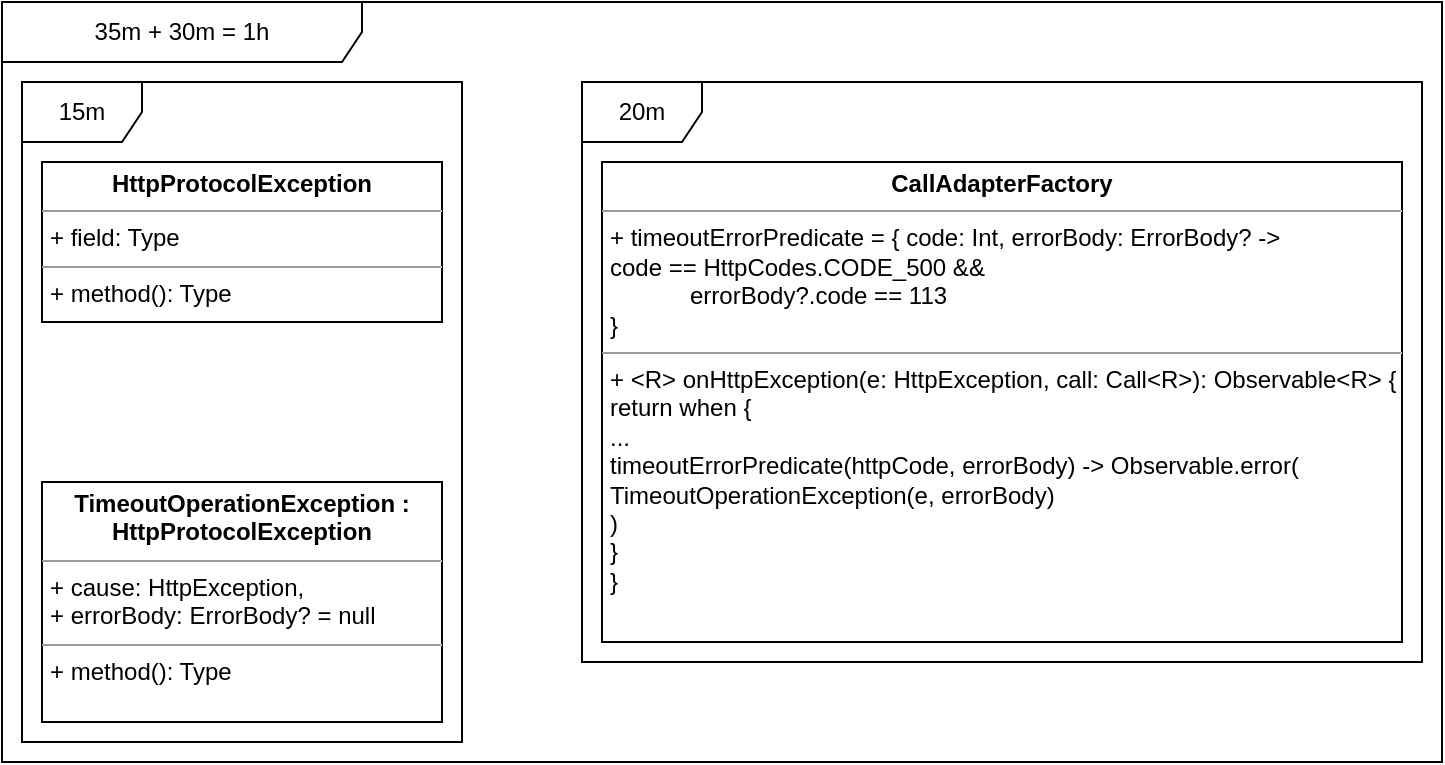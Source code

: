 <mxfile version="20.0.4" type="github">
  <diagram id="lNRKU847BdrLor7_vFtG" name="Page-1">
    <mxGraphModel dx="1183" dy="750" grid="1" gridSize="10" guides="1" tooltips="1" connect="1" arrows="1" fold="1" page="1" pageScale="1" pageWidth="827" pageHeight="1169" math="0" shadow="0">
      <root>
        <mxCell id="0" />
        <mxCell id="1" parent="0" />
        <mxCell id="KZhucVSLcrLX6EzS0dm_-1" value="&lt;p style=&quot;margin:0px;margin-top:4px;text-align:center;&quot;&gt;&lt;b&gt;HttpProtocolException&lt;/b&gt;&lt;/p&gt;&lt;hr size=&quot;1&quot;&gt;&lt;p style=&quot;margin:0px;margin-left:4px;&quot;&gt;+ field: Type&lt;/p&gt;&lt;hr size=&quot;1&quot;&gt;&lt;p style=&quot;margin:0px;margin-left:4px;&quot;&gt;+ method(): Type&lt;/p&gt;" style="verticalAlign=top;align=left;overflow=fill;fontSize=12;fontFamily=Helvetica;html=1;" vertex="1" parent="1">
          <mxGeometry x="120" y="120" width="200" height="80" as="geometry" />
        </mxCell>
        <mxCell id="KZhucVSLcrLX6EzS0dm_-2" value="&lt;p style=&quot;margin:0px;margin-top:4px;text-align:center;&quot;&gt;&lt;b&gt;TimeoutOperationException :&lt;br&gt;HttpProtocolException&lt;/b&gt;&lt;br&gt;&lt;/p&gt;&lt;hr size=&quot;1&quot;&gt;&lt;p style=&quot;margin:0px;margin-left:4px;&quot;&gt;+ cause: HttpException,&lt;br&gt;+ errorBody: ErrorBody? = null&lt;/p&gt;&lt;hr size=&quot;1&quot;&gt;&lt;p style=&quot;margin:0px;margin-left:4px;&quot;&gt;+ method(): Type&lt;/p&gt;" style="verticalAlign=top;align=left;overflow=fill;fontSize=12;fontFamily=Helvetica;html=1;" vertex="1" parent="1">
          <mxGeometry x="120" y="280" width="200" height="120" as="geometry" />
        </mxCell>
        <mxCell id="KZhucVSLcrLX6EzS0dm_-3" value="&lt;p style=&quot;margin:0px;margin-top:4px;text-align:center;&quot;&gt;&lt;b&gt;CallAdapterFactory&lt;/b&gt;&lt;/p&gt;&lt;hr size=&quot;1&quot;&gt;&lt;p style=&quot;margin:0px;margin-left:4px;&quot;&gt;+ timeoutErrorPredicate = { code: Int, errorBody: ErrorBody? -&amp;gt;&lt;/p&gt;&lt;p style=&quot;margin:0px;margin-left:4px;&quot;&gt;code == HttpCodes.CODE_500 &amp;amp;&amp;amp;&lt;br&gt;&amp;nbsp;&amp;nbsp;&amp;nbsp;&amp;nbsp;&amp;nbsp;&amp;nbsp;&amp;nbsp;&amp;nbsp;&amp;nbsp;&amp;nbsp;&amp;nbsp; errorBody?.code == 113&lt;br&gt;&lt;/p&gt;&lt;p style=&quot;margin:0px;margin-left:4px;&quot;&gt;}&lt;br&gt;&lt;/p&gt;&lt;hr size=&quot;1&quot;&gt;&lt;p style=&quot;margin:0px;margin-left:4px;&quot;&gt;+ &amp;lt;R&amp;gt; onHttpException(e: HttpException, call: Call&amp;lt;R&amp;gt;): Observable&amp;lt;R&amp;gt; {&lt;/p&gt;&lt;p style=&quot;margin:0px;margin-left:4px;&quot;&gt;return when {&lt;/p&gt;&lt;p style=&quot;margin:0px;margin-left:4px;&quot;&gt;...&lt;/p&gt;&lt;p style=&quot;margin:0px;margin-left:4px;&quot;&gt;timeoutErrorPredicate(httpCode, errorBody) -&amp;gt; Observable.error(&lt;/p&gt;&lt;p style=&quot;margin:0px;margin-left:4px;&quot;&gt;TimeoutOperationException(e, errorBody)&lt;br&gt;&lt;/p&gt;&lt;p style=&quot;margin:0px;margin-left:4px;&quot;&gt;)&lt;br&gt;&lt;/p&gt;&lt;p style=&quot;margin:0px;margin-left:4px;&quot;&gt;}&lt;br&gt;&lt;/p&gt;&lt;p style=&quot;margin:0px;margin-left:4px;&quot;&gt;}&lt;br&gt;&lt;/p&gt;" style="verticalAlign=top;align=left;overflow=fill;fontSize=12;fontFamily=Helvetica;html=1;" vertex="1" parent="1">
          <mxGeometry x="400" y="120" width="400" height="240" as="geometry" />
        </mxCell>
        <mxCell id="KZhucVSLcrLX6EzS0dm_-4" value="15m" style="shape=umlFrame;whiteSpace=wrap;html=1;" vertex="1" parent="1">
          <mxGeometry x="110" y="80" width="220" height="330" as="geometry" />
        </mxCell>
        <mxCell id="KZhucVSLcrLX6EzS0dm_-5" value="20m" style="shape=umlFrame;whiteSpace=wrap;html=1;" vertex="1" parent="1">
          <mxGeometry x="390" y="80" width="420" height="290" as="geometry" />
        </mxCell>
        <mxCell id="KZhucVSLcrLX6EzS0dm_-6" value="35m + 30m = 1h" style="shape=umlFrame;whiteSpace=wrap;html=1;width=180;height=30;" vertex="1" parent="1">
          <mxGeometry x="100" y="40" width="720" height="380" as="geometry" />
        </mxCell>
      </root>
    </mxGraphModel>
  </diagram>
</mxfile>
